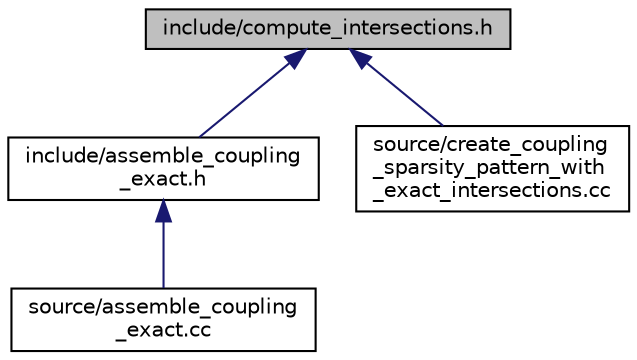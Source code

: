 digraph "include/compute_intersections.h"
{
 // LATEX_PDF_SIZE
  bgcolor="transparent";
  edge [fontname="Helvetica",fontsize="10",labelfontname="Helvetica",labelfontsize="10"];
  node [fontname="Helvetica",fontsize="10",shape=record];
  Node1 [label="include/compute_intersections.h",height=0.2,width=0.4,color="black", fillcolor="grey75", style="filled", fontcolor="black",tooltip=" "];
  Node1 -> Node2 [dir="back",color="midnightblue",fontsize="10",style="solid",fontname="Helvetica"];
  Node2 [label="include/assemble_coupling\l_exact.h",height=0.2,width=0.4,color="black",URL="$assemble__coupling__exact_8h.html",tooltip=" "];
  Node2 -> Node3 [dir="back",color="midnightblue",fontsize="10",style="solid",fontname="Helvetica"];
  Node3 [label="source/assemble_coupling\l_exact.cc",height=0.2,width=0.4,color="black",URL="$assemble__coupling__exact_8cc.html",tooltip=" "];
  Node1 -> Node4 [dir="back",color="midnightblue",fontsize="10",style="solid",fontname="Helvetica"];
  Node4 [label="source/create_coupling\l_sparsity_pattern_with\l_exact_intersections.cc",height=0.2,width=0.4,color="black",URL="$create__coupling__sparsity__pattern__with__exact__intersections_8cc.html",tooltip=" "];
}
